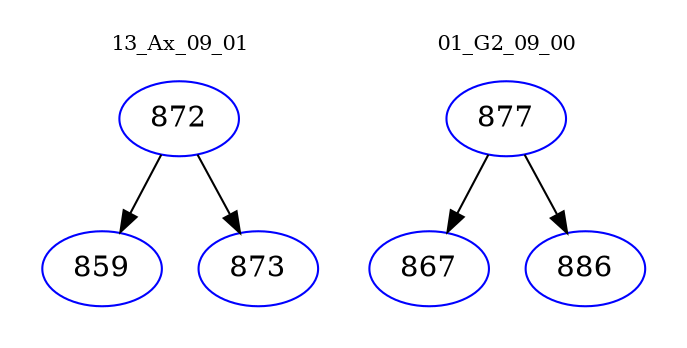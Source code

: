 digraph{
subgraph cluster_0 {
color = white
label = "13_Ax_09_01";
fontsize=10;
T0_872 [label="872", color="blue"]
T0_872 -> T0_859 [color="black"]
T0_859 [label="859", color="blue"]
T0_872 -> T0_873 [color="black"]
T0_873 [label="873", color="blue"]
}
subgraph cluster_1 {
color = white
label = "01_G2_09_00";
fontsize=10;
T1_877 [label="877", color="blue"]
T1_877 -> T1_867 [color="black"]
T1_867 [label="867", color="blue"]
T1_877 -> T1_886 [color="black"]
T1_886 [label="886", color="blue"]
}
}
